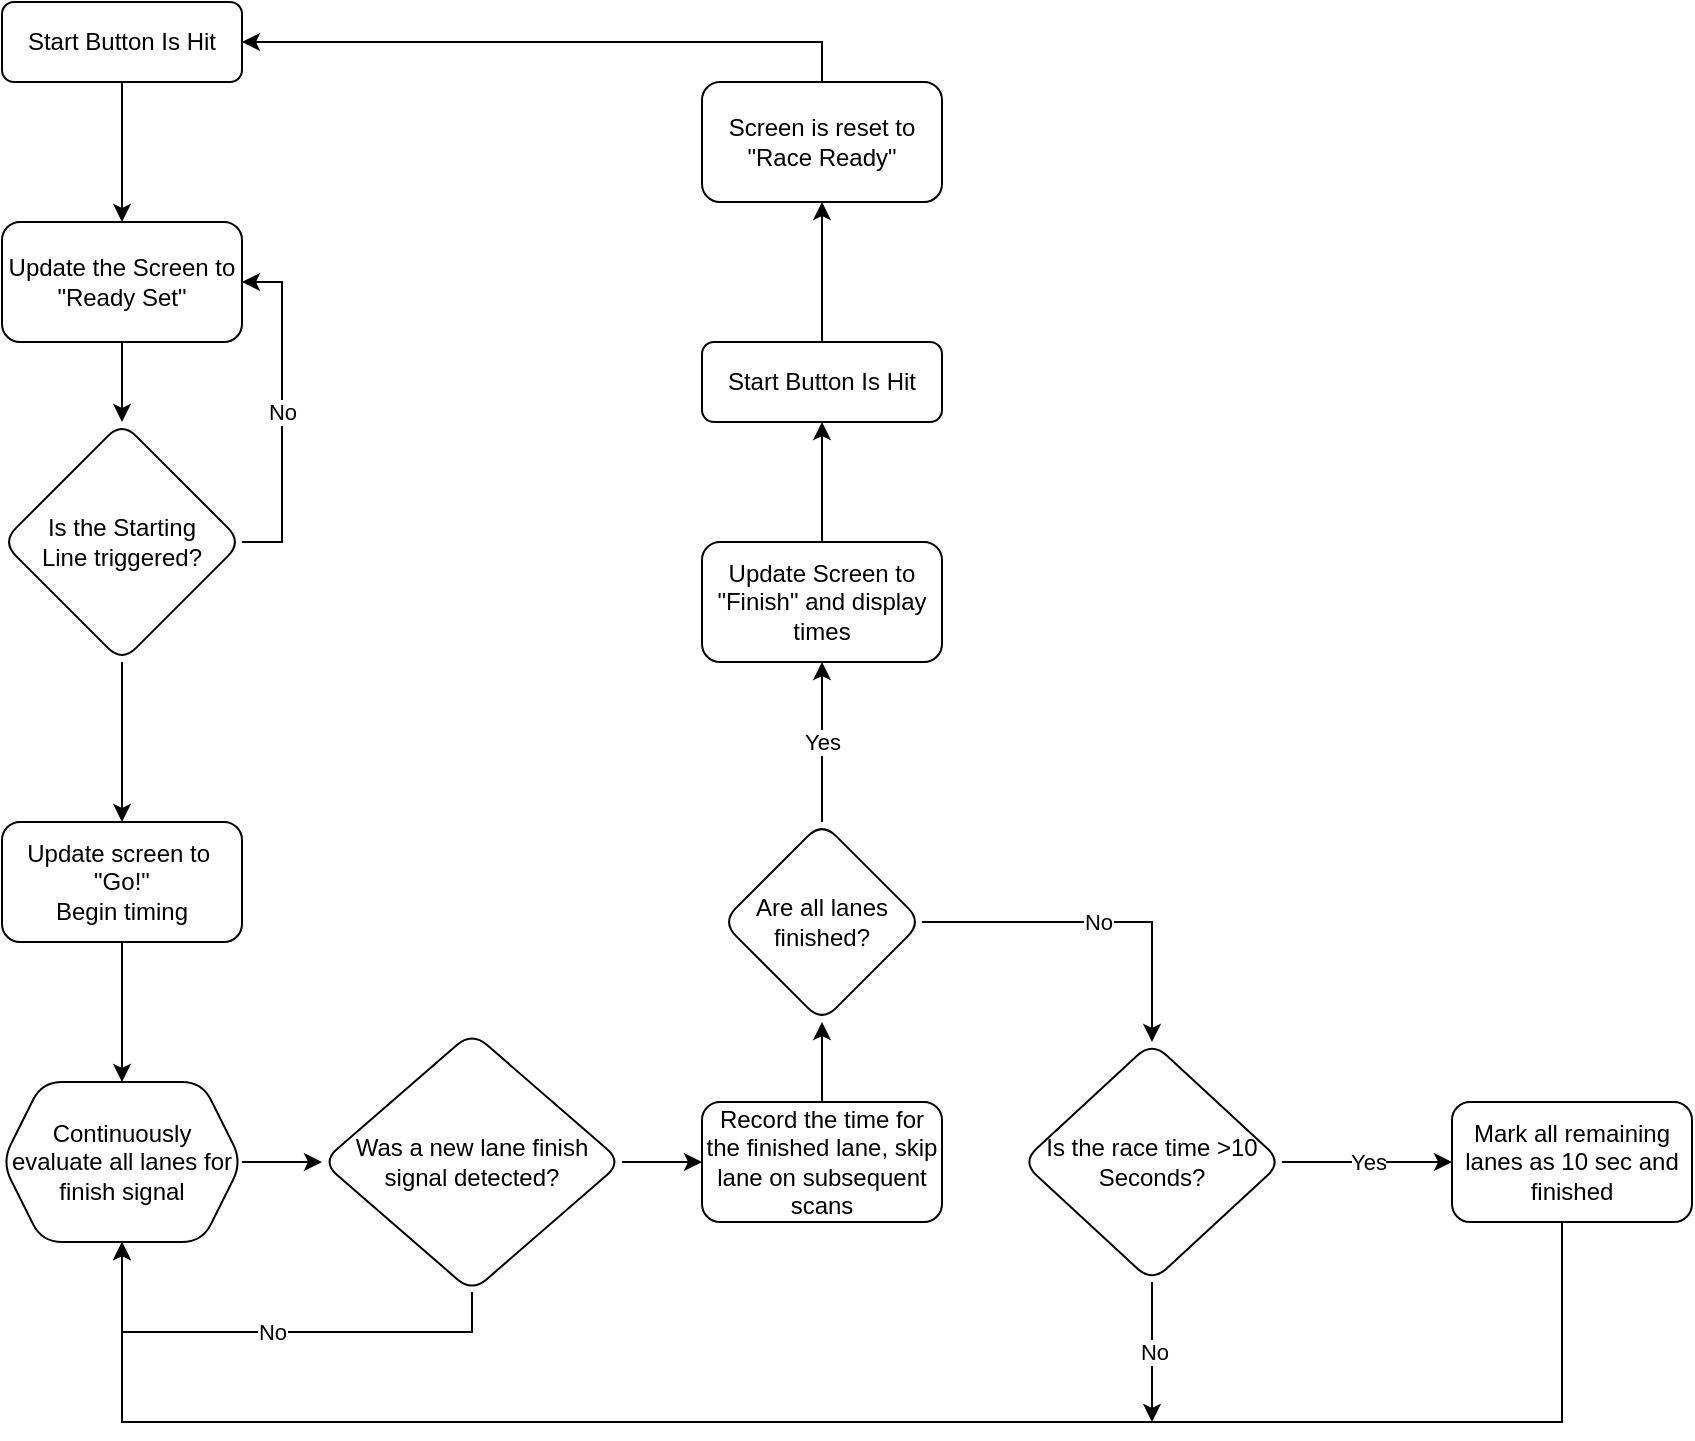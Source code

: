 <mxfile version="26.0.16">
  <diagram id="C5RBs43oDa-KdzZeNtuy" name="Page-1">
    <mxGraphModel dx="1313" dy="653" grid="1" gridSize="10" guides="1" tooltips="1" connect="1" arrows="1" fold="1" page="1" pageScale="1" pageWidth="827" pageHeight="1169" math="0" shadow="0">
      <root>
        <mxCell id="WIyWlLk6GJQsqaUBKTNV-0" />
        <mxCell id="WIyWlLk6GJQsqaUBKTNV-1" parent="WIyWlLk6GJQsqaUBKTNV-0" />
        <mxCell id="-I7-290ibAs5o9FoI0uK-3" value="" style="edgeStyle=orthogonalEdgeStyle;rounded=0;orthogonalLoop=1;jettySize=auto;html=1;" edge="1" parent="WIyWlLk6GJQsqaUBKTNV-1" source="WIyWlLk6GJQsqaUBKTNV-3" target="-I7-290ibAs5o9FoI0uK-2">
          <mxGeometry relative="1" as="geometry" />
        </mxCell>
        <mxCell id="WIyWlLk6GJQsqaUBKTNV-3" value="Start Button Is Hit" style="rounded=1;whiteSpace=wrap;html=1;fontSize=12;glass=0;strokeWidth=1;shadow=0;" parent="WIyWlLk6GJQsqaUBKTNV-1" vertex="1">
          <mxGeometry x="160" y="40" width="120" height="40" as="geometry" />
        </mxCell>
        <mxCell id="-I7-290ibAs5o9FoI0uK-5" value="" style="edgeStyle=orthogonalEdgeStyle;rounded=0;orthogonalLoop=1;jettySize=auto;html=1;" edge="1" parent="WIyWlLk6GJQsqaUBKTNV-1" source="-I7-290ibAs5o9FoI0uK-2" target="-I7-290ibAs5o9FoI0uK-4">
          <mxGeometry relative="1" as="geometry" />
        </mxCell>
        <mxCell id="-I7-290ibAs5o9FoI0uK-2" value="Update the Screen to&lt;div&gt;&quot;Ready Set&quot;&lt;/div&gt;" style="whiteSpace=wrap;html=1;rounded=1;glass=0;strokeWidth=1;shadow=0;" vertex="1" parent="WIyWlLk6GJQsqaUBKTNV-1">
          <mxGeometry x="160" y="150" width="120" height="60" as="geometry" />
        </mxCell>
        <mxCell id="-I7-290ibAs5o9FoI0uK-6" value="No" style="edgeStyle=orthogonalEdgeStyle;rounded=0;orthogonalLoop=1;jettySize=auto;html=1;entryX=1;entryY=0.5;entryDx=0;entryDy=0;exitX=1;exitY=0.5;exitDx=0;exitDy=0;" edge="1" parent="WIyWlLk6GJQsqaUBKTNV-1" source="-I7-290ibAs5o9FoI0uK-4" target="-I7-290ibAs5o9FoI0uK-2">
          <mxGeometry relative="1" as="geometry" />
        </mxCell>
        <mxCell id="-I7-290ibAs5o9FoI0uK-8" value="" style="edgeStyle=orthogonalEdgeStyle;rounded=0;orthogonalLoop=1;jettySize=auto;html=1;" edge="1" parent="WIyWlLk6GJQsqaUBKTNV-1" source="-I7-290ibAs5o9FoI0uK-4" target="-I7-290ibAs5o9FoI0uK-7">
          <mxGeometry relative="1" as="geometry" />
        </mxCell>
        <mxCell id="-I7-290ibAs5o9FoI0uK-4" value="Is the Starting&lt;div&gt;Line triggered?&lt;/div&gt;" style="rhombus;whiteSpace=wrap;html=1;rounded=1;glass=0;strokeWidth=1;shadow=0;" vertex="1" parent="WIyWlLk6GJQsqaUBKTNV-1">
          <mxGeometry x="160" y="250" width="120" height="120" as="geometry" />
        </mxCell>
        <mxCell id="-I7-290ibAs5o9FoI0uK-14" value="" style="edgeStyle=orthogonalEdgeStyle;rounded=0;orthogonalLoop=1;jettySize=auto;html=1;" edge="1" parent="WIyWlLk6GJQsqaUBKTNV-1" source="-I7-290ibAs5o9FoI0uK-7" target="-I7-290ibAs5o9FoI0uK-13">
          <mxGeometry relative="1" as="geometry" />
        </mxCell>
        <mxCell id="-I7-290ibAs5o9FoI0uK-7" value="Update screen to&amp;nbsp;&lt;div&gt;&quot;Go!&quot;&lt;/div&gt;&lt;div&gt;Begin timing&lt;/div&gt;" style="whiteSpace=wrap;html=1;rounded=1;glass=0;strokeWidth=1;shadow=0;" vertex="1" parent="WIyWlLk6GJQsqaUBKTNV-1">
          <mxGeometry x="160" y="450" width="120" height="60" as="geometry" />
        </mxCell>
        <mxCell id="-I7-290ibAs5o9FoI0uK-16" value="" style="edgeStyle=orthogonalEdgeStyle;rounded=0;orthogonalLoop=1;jettySize=auto;html=1;" edge="1" parent="WIyWlLk6GJQsqaUBKTNV-1" source="-I7-290ibAs5o9FoI0uK-13" target="-I7-290ibAs5o9FoI0uK-15">
          <mxGeometry relative="1" as="geometry" />
        </mxCell>
        <mxCell id="-I7-290ibAs5o9FoI0uK-13" value="Continuously evaluate all lanes for finish signal" style="shape=hexagon;perimeter=hexagonPerimeter2;whiteSpace=wrap;html=1;fixedSize=1;rounded=1;glass=0;strokeWidth=1;shadow=0;" vertex="1" parent="WIyWlLk6GJQsqaUBKTNV-1">
          <mxGeometry x="160" y="580" width="120" height="80" as="geometry" />
        </mxCell>
        <mxCell id="-I7-290ibAs5o9FoI0uK-18" value="No" style="edgeStyle=orthogonalEdgeStyle;rounded=0;orthogonalLoop=1;jettySize=auto;html=1;entryX=0.5;entryY=1;entryDx=0;entryDy=0;" edge="1" parent="WIyWlLk6GJQsqaUBKTNV-1" source="-I7-290ibAs5o9FoI0uK-15" target="-I7-290ibAs5o9FoI0uK-13">
          <mxGeometry relative="1" as="geometry">
            <Array as="points">
              <mxPoint x="395" y="705" />
              <mxPoint x="220" y="705" />
            </Array>
          </mxGeometry>
        </mxCell>
        <mxCell id="-I7-290ibAs5o9FoI0uK-20" value="" style="edgeStyle=orthogonalEdgeStyle;rounded=0;orthogonalLoop=1;jettySize=auto;html=1;" edge="1" parent="WIyWlLk6GJQsqaUBKTNV-1" source="-I7-290ibAs5o9FoI0uK-15" target="-I7-290ibAs5o9FoI0uK-19">
          <mxGeometry relative="1" as="geometry" />
        </mxCell>
        <mxCell id="-I7-290ibAs5o9FoI0uK-15" value="Was a new lane finish signal detected?" style="rhombus;whiteSpace=wrap;html=1;rounded=1;glass=0;strokeWidth=1;shadow=0;" vertex="1" parent="WIyWlLk6GJQsqaUBKTNV-1">
          <mxGeometry x="320" y="555" width="150" height="130" as="geometry" />
        </mxCell>
        <mxCell id="-I7-290ibAs5o9FoI0uK-23" value="" style="edgeStyle=orthogonalEdgeStyle;rounded=0;orthogonalLoop=1;jettySize=auto;html=1;" edge="1" parent="WIyWlLk6GJQsqaUBKTNV-1" source="-I7-290ibAs5o9FoI0uK-19" target="-I7-290ibAs5o9FoI0uK-22">
          <mxGeometry relative="1" as="geometry" />
        </mxCell>
        <mxCell id="-I7-290ibAs5o9FoI0uK-19" value="Record the time for the finished lane, skip lane on subsequent scans" style="whiteSpace=wrap;html=1;rounded=1;glass=0;strokeWidth=1;shadow=0;" vertex="1" parent="WIyWlLk6GJQsqaUBKTNV-1">
          <mxGeometry x="510" y="590" width="120" height="60" as="geometry" />
        </mxCell>
        <mxCell id="-I7-290ibAs5o9FoI0uK-25" value="Yes" style="edgeStyle=orthogonalEdgeStyle;rounded=0;orthogonalLoop=1;jettySize=auto;html=1;" edge="1" parent="WIyWlLk6GJQsqaUBKTNV-1" source="-I7-290ibAs5o9FoI0uK-22" target="-I7-290ibAs5o9FoI0uK-24">
          <mxGeometry relative="1" as="geometry" />
        </mxCell>
        <mxCell id="-I7-290ibAs5o9FoI0uK-27" value="No" style="edgeStyle=orthogonalEdgeStyle;rounded=0;orthogonalLoop=1;jettySize=auto;html=1;" edge="1" parent="WIyWlLk6GJQsqaUBKTNV-1" source="-I7-290ibAs5o9FoI0uK-22" target="-I7-290ibAs5o9FoI0uK-26">
          <mxGeometry relative="1" as="geometry" />
        </mxCell>
        <mxCell id="-I7-290ibAs5o9FoI0uK-22" value="Are all lanes finished?" style="rhombus;whiteSpace=wrap;html=1;rounded=1;glass=0;strokeWidth=1;shadow=0;" vertex="1" parent="WIyWlLk6GJQsqaUBKTNV-1">
          <mxGeometry x="520" y="450" width="100" height="100" as="geometry" />
        </mxCell>
        <mxCell id="-I7-290ibAs5o9FoI0uK-35" style="edgeStyle=orthogonalEdgeStyle;rounded=0;orthogonalLoop=1;jettySize=auto;html=1;exitX=0.5;exitY=0;exitDx=0;exitDy=0;entryX=0.5;entryY=1;entryDx=0;entryDy=0;" edge="1" parent="WIyWlLk6GJQsqaUBKTNV-1" source="-I7-290ibAs5o9FoI0uK-24" target="-I7-290ibAs5o9FoI0uK-34">
          <mxGeometry relative="1" as="geometry" />
        </mxCell>
        <mxCell id="-I7-290ibAs5o9FoI0uK-24" value="Update Screen to &quot;Finish&quot; and display times" style="whiteSpace=wrap;html=1;rounded=1;glass=0;strokeWidth=1;shadow=0;" vertex="1" parent="WIyWlLk6GJQsqaUBKTNV-1">
          <mxGeometry x="510" y="310" width="120" height="60" as="geometry" />
        </mxCell>
        <mxCell id="-I7-290ibAs5o9FoI0uK-29" value="Yes" style="edgeStyle=orthogonalEdgeStyle;rounded=0;orthogonalLoop=1;jettySize=auto;html=1;" edge="1" parent="WIyWlLk6GJQsqaUBKTNV-1" source="-I7-290ibAs5o9FoI0uK-26" target="-I7-290ibAs5o9FoI0uK-28">
          <mxGeometry relative="1" as="geometry" />
        </mxCell>
        <mxCell id="-I7-290ibAs5o9FoI0uK-33" value="No" style="edgeStyle=orthogonalEdgeStyle;rounded=0;orthogonalLoop=1;jettySize=auto;html=1;exitX=0.5;exitY=1;exitDx=0;exitDy=0;" edge="1" parent="WIyWlLk6GJQsqaUBKTNV-1" source="-I7-290ibAs5o9FoI0uK-26">
          <mxGeometry relative="1" as="geometry">
            <mxPoint x="735" y="750" as="targetPoint" />
          </mxGeometry>
        </mxCell>
        <mxCell id="-I7-290ibAs5o9FoI0uK-26" value="Is the race time &amp;gt;10 Seconds?" style="rhombus;whiteSpace=wrap;html=1;rounded=1;glass=0;strokeWidth=1;shadow=0;" vertex="1" parent="WIyWlLk6GJQsqaUBKTNV-1">
          <mxGeometry x="670" y="560" width="130" height="120" as="geometry" />
        </mxCell>
        <mxCell id="-I7-290ibAs5o9FoI0uK-30" style="edgeStyle=orthogonalEdgeStyle;rounded=0;orthogonalLoop=1;jettySize=auto;html=1;exitX=0.5;exitY=1;exitDx=0;exitDy=0;entryX=0.5;entryY=1;entryDx=0;entryDy=0;" edge="1" parent="WIyWlLk6GJQsqaUBKTNV-1" source="-I7-290ibAs5o9FoI0uK-28" target="-I7-290ibAs5o9FoI0uK-13">
          <mxGeometry relative="1" as="geometry">
            <mxPoint x="230" y="840" as="targetPoint" />
            <Array as="points">
              <mxPoint x="940" y="650" />
              <mxPoint x="940" y="750" />
              <mxPoint x="220" y="750" />
            </Array>
          </mxGeometry>
        </mxCell>
        <mxCell id="-I7-290ibAs5o9FoI0uK-28" value="Mark all remaining lanes as 10 sec and finished" style="whiteSpace=wrap;html=1;rounded=1;glass=0;strokeWidth=1;shadow=0;" vertex="1" parent="WIyWlLk6GJQsqaUBKTNV-1">
          <mxGeometry x="885" y="590" width="120" height="60" as="geometry" />
        </mxCell>
        <mxCell id="-I7-290ibAs5o9FoI0uK-37" value="" style="edgeStyle=orthogonalEdgeStyle;rounded=0;orthogonalLoop=1;jettySize=auto;html=1;" edge="1" parent="WIyWlLk6GJQsqaUBKTNV-1" source="-I7-290ibAs5o9FoI0uK-34" target="-I7-290ibAs5o9FoI0uK-36">
          <mxGeometry relative="1" as="geometry" />
        </mxCell>
        <mxCell id="-I7-290ibAs5o9FoI0uK-34" value="Start Button Is Hit" style="rounded=1;whiteSpace=wrap;html=1;fontSize=12;glass=0;strokeWidth=1;shadow=0;" vertex="1" parent="WIyWlLk6GJQsqaUBKTNV-1">
          <mxGeometry x="510" y="210" width="120" height="40" as="geometry" />
        </mxCell>
        <mxCell id="-I7-290ibAs5o9FoI0uK-38" style="edgeStyle=orthogonalEdgeStyle;rounded=0;orthogonalLoop=1;jettySize=auto;html=1;exitX=0.5;exitY=0;exitDx=0;exitDy=0;entryX=1;entryY=0.5;entryDx=0;entryDy=0;" edge="1" parent="WIyWlLk6GJQsqaUBKTNV-1" source="-I7-290ibAs5o9FoI0uK-36" target="WIyWlLk6GJQsqaUBKTNV-3">
          <mxGeometry relative="1" as="geometry" />
        </mxCell>
        <mxCell id="-I7-290ibAs5o9FoI0uK-36" value="Screen is reset to &quot;Race Ready&quot;" style="whiteSpace=wrap;html=1;rounded=1;glass=0;strokeWidth=1;shadow=0;" vertex="1" parent="WIyWlLk6GJQsqaUBKTNV-1">
          <mxGeometry x="510" y="80" width="120" height="60" as="geometry" />
        </mxCell>
      </root>
    </mxGraphModel>
  </diagram>
</mxfile>
